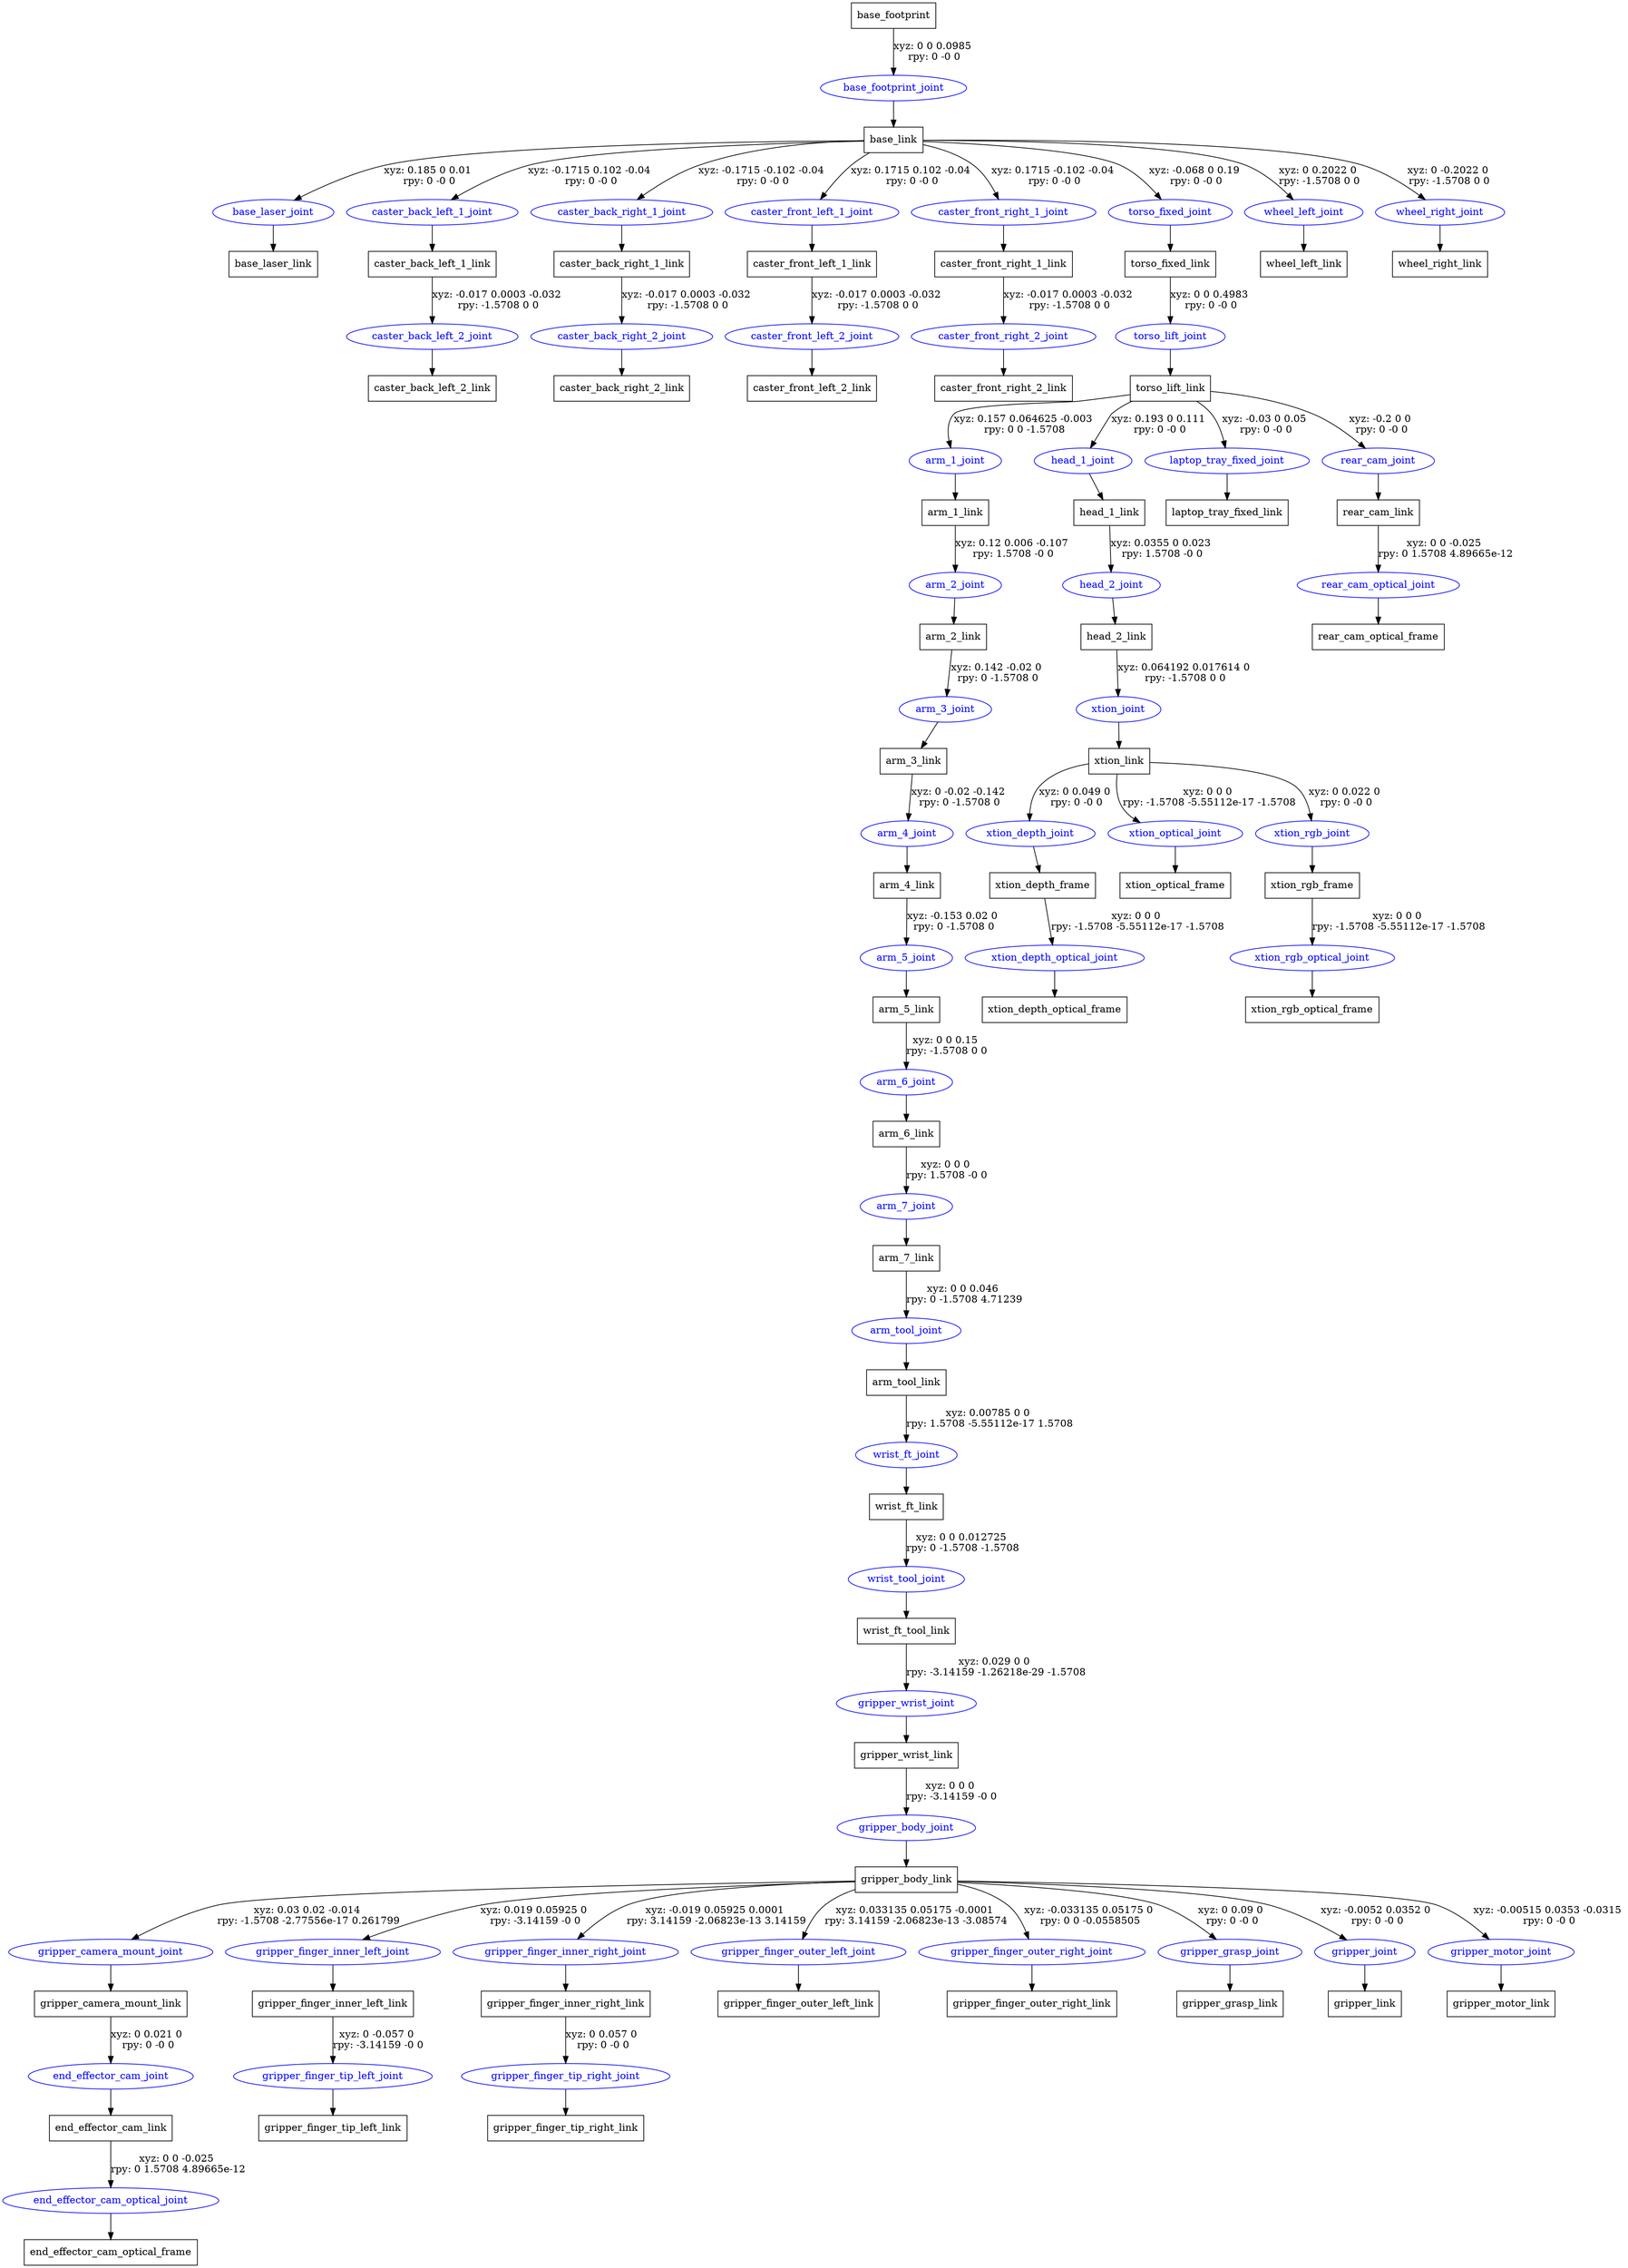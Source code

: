 digraph G {
node [shape=box];
"base_footprint" [label="base_footprint"];
"base_link" [label="base_link"];
"base_laser_link" [label="base_laser_link"];
"caster_back_left_1_link" [label="caster_back_left_1_link"];
"caster_back_left_2_link" [label="caster_back_left_2_link"];
"caster_back_right_1_link" [label="caster_back_right_1_link"];
"caster_back_right_2_link" [label="caster_back_right_2_link"];
"caster_front_left_1_link" [label="caster_front_left_1_link"];
"caster_front_left_2_link" [label="caster_front_left_2_link"];
"caster_front_right_1_link" [label="caster_front_right_1_link"];
"caster_front_right_2_link" [label="caster_front_right_2_link"];
"torso_fixed_link" [label="torso_fixed_link"];
"torso_lift_link" [label="torso_lift_link"];
"arm_1_link" [label="arm_1_link"];
"arm_2_link" [label="arm_2_link"];
"arm_3_link" [label="arm_3_link"];
"arm_4_link" [label="arm_4_link"];
"arm_5_link" [label="arm_5_link"];
"arm_6_link" [label="arm_6_link"];
"arm_7_link" [label="arm_7_link"];
"arm_tool_link" [label="arm_tool_link"];
"wrist_ft_link" [label="wrist_ft_link"];
"wrist_ft_tool_link" [label="wrist_ft_tool_link"];
"gripper_wrist_link" [label="gripper_wrist_link"];
"gripper_body_link" [label="gripper_body_link"];
"gripper_camera_mount_link" [label="gripper_camera_mount_link"];
"end_effector_cam_link" [label="end_effector_cam_link"];
"end_effector_cam_optical_frame" [label="end_effector_cam_optical_frame"];
"gripper_finger_inner_left_link" [label="gripper_finger_inner_left_link"];
"gripper_finger_tip_left_link" [label="gripper_finger_tip_left_link"];
"gripper_finger_inner_right_link" [label="gripper_finger_inner_right_link"];
"gripper_finger_tip_right_link" [label="gripper_finger_tip_right_link"];
"gripper_finger_outer_left_link" [label="gripper_finger_outer_left_link"];
"gripper_finger_outer_right_link" [label="gripper_finger_outer_right_link"];
"gripper_grasp_link" [label="gripper_grasp_link"];
"gripper_link" [label="gripper_link"];
"gripper_motor_link" [label="gripper_motor_link"];
"head_1_link" [label="head_1_link"];
"head_2_link" [label="head_2_link"];
"xtion_link" [label="xtion_link"];
"xtion_depth_frame" [label="xtion_depth_frame"];
"xtion_depth_optical_frame" [label="xtion_depth_optical_frame"];
"xtion_optical_frame" [label="xtion_optical_frame"];
"xtion_rgb_frame" [label="xtion_rgb_frame"];
"xtion_rgb_optical_frame" [label="xtion_rgb_optical_frame"];
"laptop_tray_fixed_link" [label="laptop_tray_fixed_link"];
"rear_cam_link" [label="rear_cam_link"];
"rear_cam_optical_frame" [label="rear_cam_optical_frame"];
"wheel_left_link" [label="wheel_left_link"];
"wheel_right_link" [label="wheel_right_link"];
node [shape=ellipse, color=blue, fontcolor=blue];
"base_footprint" -> "base_footprint_joint" [label="xyz: 0 0 0.0985 \nrpy: 0 -0 0"]
"base_footprint_joint" -> "base_link"
"base_link" -> "base_laser_joint" [label="xyz: 0.185 0 0.01 \nrpy: 0 -0 0"]
"base_laser_joint" -> "base_laser_link"
"base_link" -> "caster_back_left_1_joint" [label="xyz: -0.1715 0.102 -0.04 \nrpy: 0 -0 0"]
"caster_back_left_1_joint" -> "caster_back_left_1_link"
"caster_back_left_1_link" -> "caster_back_left_2_joint" [label="xyz: -0.017 0.0003 -0.032 \nrpy: -1.5708 0 0"]
"caster_back_left_2_joint" -> "caster_back_left_2_link"
"base_link" -> "caster_back_right_1_joint" [label="xyz: -0.1715 -0.102 -0.04 \nrpy: 0 -0 0"]
"caster_back_right_1_joint" -> "caster_back_right_1_link"
"caster_back_right_1_link" -> "caster_back_right_2_joint" [label="xyz: -0.017 0.0003 -0.032 \nrpy: -1.5708 0 0"]
"caster_back_right_2_joint" -> "caster_back_right_2_link"
"base_link" -> "caster_front_left_1_joint" [label="xyz: 0.1715 0.102 -0.04 \nrpy: 0 -0 0"]
"caster_front_left_1_joint" -> "caster_front_left_1_link"
"caster_front_left_1_link" -> "caster_front_left_2_joint" [label="xyz: -0.017 0.0003 -0.032 \nrpy: -1.5708 0 0"]
"caster_front_left_2_joint" -> "caster_front_left_2_link"
"base_link" -> "caster_front_right_1_joint" [label="xyz: 0.1715 -0.102 -0.04 \nrpy: 0 -0 0"]
"caster_front_right_1_joint" -> "caster_front_right_1_link"
"caster_front_right_1_link" -> "caster_front_right_2_joint" [label="xyz: -0.017 0.0003 -0.032 \nrpy: -1.5708 0 0"]
"caster_front_right_2_joint" -> "caster_front_right_2_link"
"base_link" -> "torso_fixed_joint" [label="xyz: -0.068 0 0.19 \nrpy: 0 -0 0"]
"torso_fixed_joint" -> "torso_fixed_link"
"torso_fixed_link" -> "torso_lift_joint" [label="xyz: 0 0 0.4983 \nrpy: 0 -0 0"]
"torso_lift_joint" -> "torso_lift_link"
"torso_lift_link" -> "arm_1_joint" [label="xyz: 0.157 0.064625 -0.003 \nrpy: 0 0 -1.5708"]
"arm_1_joint" -> "arm_1_link"
"arm_1_link" -> "arm_2_joint" [label="xyz: 0.12 0.006 -0.107 \nrpy: 1.5708 -0 0"]
"arm_2_joint" -> "arm_2_link"
"arm_2_link" -> "arm_3_joint" [label="xyz: 0.142 -0.02 0 \nrpy: 0 -1.5708 0"]
"arm_3_joint" -> "arm_3_link"
"arm_3_link" -> "arm_4_joint" [label="xyz: 0 -0.02 -0.142 \nrpy: 0 -1.5708 0"]
"arm_4_joint" -> "arm_4_link"
"arm_4_link" -> "arm_5_joint" [label="xyz: -0.153 0.02 0 \nrpy: 0 -1.5708 0"]
"arm_5_joint" -> "arm_5_link"
"arm_5_link" -> "arm_6_joint" [label="xyz: 0 0 0.15 \nrpy: -1.5708 0 0"]
"arm_6_joint" -> "arm_6_link"
"arm_6_link" -> "arm_7_joint" [label="xyz: 0 0 0 \nrpy: 1.5708 -0 0"]
"arm_7_joint" -> "arm_7_link"
"arm_7_link" -> "arm_tool_joint" [label="xyz: 0 0 0.046 \nrpy: 0 -1.5708 4.71239"]
"arm_tool_joint" -> "arm_tool_link"
"arm_tool_link" -> "wrist_ft_joint" [label="xyz: 0.00785 0 0 \nrpy: 1.5708 -5.55112e-17 1.5708"]
"wrist_ft_joint" -> "wrist_ft_link"
"wrist_ft_link" -> "wrist_tool_joint" [label="xyz: 0 0 0.012725 \nrpy: 0 -1.5708 -1.5708"]
"wrist_tool_joint" -> "wrist_ft_tool_link"
"wrist_ft_tool_link" -> "gripper_wrist_joint" [label="xyz: 0.029 0 0 \nrpy: -3.14159 -1.26218e-29 -1.5708"]
"gripper_wrist_joint" -> "gripper_wrist_link"
"gripper_wrist_link" -> "gripper_body_joint" [label="xyz: 0 0 0 \nrpy: -3.14159 -0 0"]
"gripper_body_joint" -> "gripper_body_link"
"gripper_body_link" -> "gripper_camera_mount_joint" [label="xyz: 0.03 0.02 -0.014 \nrpy: -1.5708 -2.77556e-17 0.261799"]
"gripper_camera_mount_joint" -> "gripper_camera_mount_link"
"gripper_camera_mount_link" -> "end_effector_cam_joint" [label="xyz: 0 0.021 0 \nrpy: 0 -0 0"]
"end_effector_cam_joint" -> "end_effector_cam_link"
"end_effector_cam_link" -> "end_effector_cam_optical_joint" [label="xyz: 0 0 -0.025 \nrpy: 0 1.5708 4.89665e-12"]
"end_effector_cam_optical_joint" -> "end_effector_cam_optical_frame"
"gripper_body_link" -> "gripper_finger_inner_left_joint" [label="xyz: 0.019 0.05925 0 \nrpy: -3.14159 -0 0"]
"gripper_finger_inner_left_joint" -> "gripper_finger_inner_left_link"
"gripper_finger_inner_left_link" -> "gripper_finger_tip_left_joint" [label="xyz: 0 -0.057 0 \nrpy: -3.14159 -0 0"]
"gripper_finger_tip_left_joint" -> "gripper_finger_tip_left_link"
"gripper_body_link" -> "gripper_finger_inner_right_joint" [label="xyz: -0.019 0.05925 0.0001 \nrpy: 3.14159 -2.06823e-13 3.14159"]
"gripper_finger_inner_right_joint" -> "gripper_finger_inner_right_link"
"gripper_finger_inner_right_link" -> "gripper_finger_tip_right_joint" [label="xyz: 0 0.057 0 \nrpy: 0 -0 0"]
"gripper_finger_tip_right_joint" -> "gripper_finger_tip_right_link"
"gripper_body_link" -> "gripper_finger_outer_left_joint" [label="xyz: 0.033135 0.05175 -0.0001 \nrpy: 3.14159 -2.06823e-13 -3.08574"]
"gripper_finger_outer_left_joint" -> "gripper_finger_outer_left_link"
"gripper_body_link" -> "gripper_finger_outer_right_joint" [label="xyz: -0.033135 0.05175 0 \nrpy: 0 0 -0.0558505"]
"gripper_finger_outer_right_joint" -> "gripper_finger_outer_right_link"
"gripper_body_link" -> "gripper_grasp_joint" [label="xyz: 0 0.09 0 \nrpy: 0 -0 0"]
"gripper_grasp_joint" -> "gripper_grasp_link"
"gripper_body_link" -> "gripper_joint" [label="xyz: -0.0052 0.0352 0 \nrpy: 0 -0 0"]
"gripper_joint" -> "gripper_link"
"gripper_body_link" -> "gripper_motor_joint" [label="xyz: -0.00515 0.0353 -0.0315 \nrpy: 0 -0 0"]
"gripper_motor_joint" -> "gripper_motor_link"
"torso_lift_link" -> "head_1_joint" [label="xyz: 0.193 0 0.111 \nrpy: 0 -0 0"]
"head_1_joint" -> "head_1_link"
"head_1_link" -> "head_2_joint" [label="xyz: 0.0355 0 0.023 \nrpy: 1.5708 -0 0"]
"head_2_joint" -> "head_2_link"
"head_2_link" -> "xtion_joint" [label="xyz: 0.064192 0.017614 0 \nrpy: -1.5708 0 0"]
"xtion_joint" -> "xtion_link"
"xtion_link" -> "xtion_depth_joint" [label="xyz: 0 0.049 0 \nrpy: 0 -0 0"]
"xtion_depth_joint" -> "xtion_depth_frame"
"xtion_depth_frame" -> "xtion_depth_optical_joint" [label="xyz: 0 0 0 \nrpy: -1.5708 -5.55112e-17 -1.5708"]
"xtion_depth_optical_joint" -> "xtion_depth_optical_frame"
"xtion_link" -> "xtion_optical_joint" [label="xyz: 0 0 0 \nrpy: -1.5708 -5.55112e-17 -1.5708"]
"xtion_optical_joint" -> "xtion_optical_frame"
"xtion_link" -> "xtion_rgb_joint" [label="xyz: 0 0.022 0 \nrpy: 0 -0 0"]
"xtion_rgb_joint" -> "xtion_rgb_frame"
"xtion_rgb_frame" -> "xtion_rgb_optical_joint" [label="xyz: 0 0 0 \nrpy: -1.5708 -5.55112e-17 -1.5708"]
"xtion_rgb_optical_joint" -> "xtion_rgb_optical_frame"
"torso_lift_link" -> "laptop_tray_fixed_joint" [label="xyz: -0.03 0 0.05 \nrpy: 0 -0 0"]
"laptop_tray_fixed_joint" -> "laptop_tray_fixed_link"
"torso_lift_link" -> "rear_cam_joint" [label="xyz: -0.2 0 0 \nrpy: 0 -0 0"]
"rear_cam_joint" -> "rear_cam_link"
"rear_cam_link" -> "rear_cam_optical_joint" [label="xyz: 0 0 -0.025 \nrpy: 0 1.5708 4.89665e-12"]
"rear_cam_optical_joint" -> "rear_cam_optical_frame"
"base_link" -> "wheel_left_joint" [label="xyz: 0 0.2022 0 \nrpy: -1.5708 0 0"]
"wheel_left_joint" -> "wheel_left_link"
"base_link" -> "wheel_right_joint" [label="xyz: 0 -0.2022 0 \nrpy: -1.5708 0 0"]
"wheel_right_joint" -> "wheel_right_link"
}
